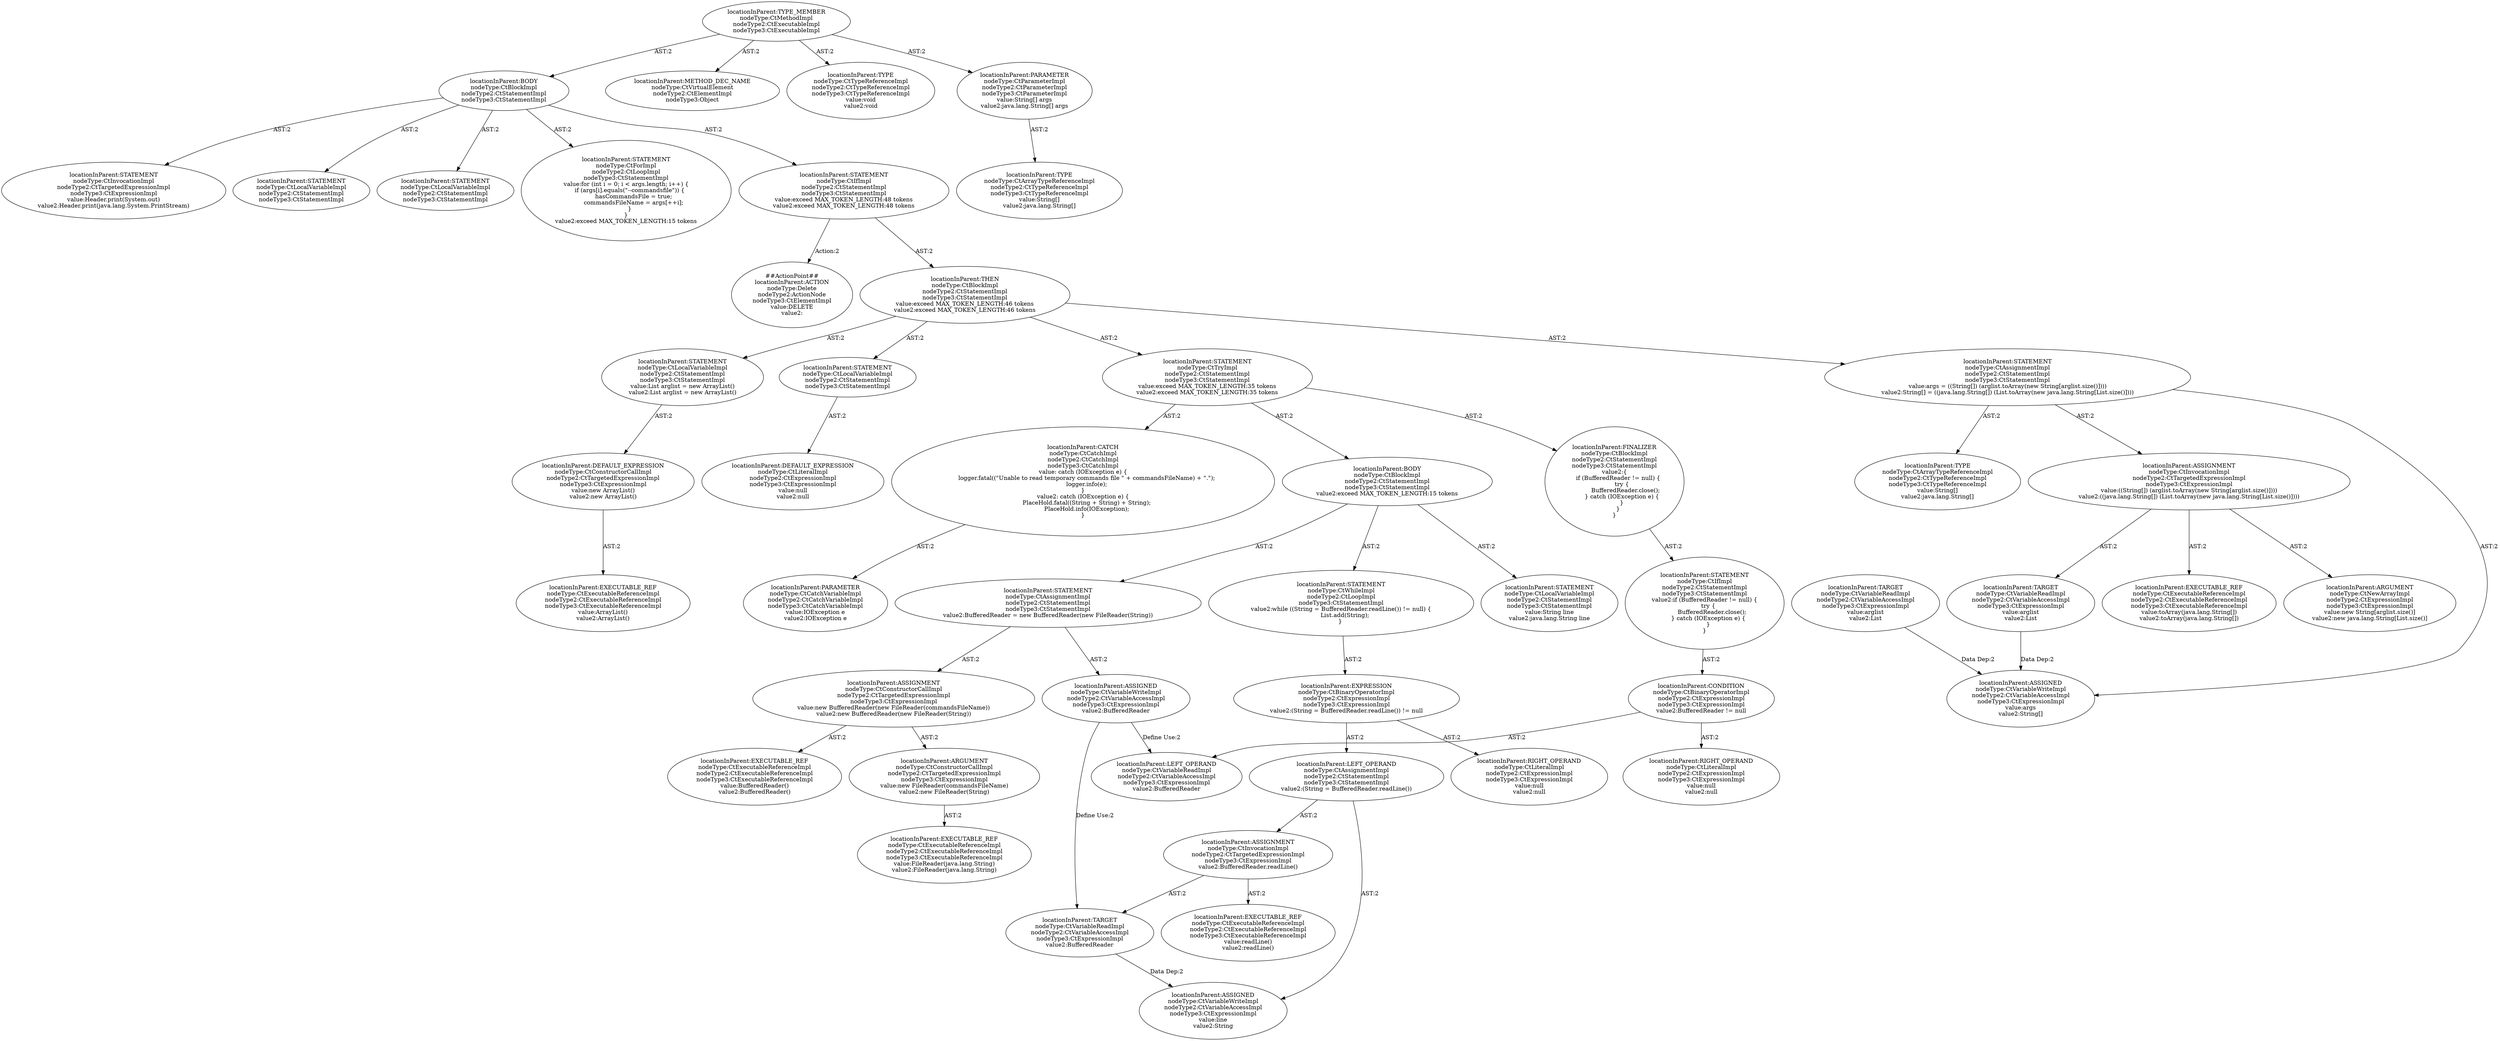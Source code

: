digraph "Pattern" {
0 [label="##ActionPoint##
locationInParent:ACTION
nodeType:Delete
nodeType2:ActionNode
nodeType3:CtElementImpl
value:DELETE
value2:" shape=ellipse]
1 [label="locationInParent:STATEMENT
nodeType:CtIfImpl
nodeType2:CtStatementImpl
nodeType3:CtStatementImpl
value:exceed MAX_TOKEN_LENGTH:48 tokens
value2:exceed MAX_TOKEN_LENGTH:48 tokens" shape=ellipse]
2 [label="locationInParent:BODY
nodeType:CtBlockImpl
nodeType2:CtStatementImpl
nodeType3:CtStatementImpl" shape=ellipse]
3 [label="locationInParent:TYPE_MEMBER
nodeType:CtMethodImpl
nodeType2:CtExecutableImpl
nodeType3:CtExecutableImpl" shape=ellipse]
4 [label="locationInParent:METHOD_DEC_NAME
nodeType:CtVirtualElement
nodeType2:CtElementImpl
nodeType3:Object" shape=ellipse]
5 [label="locationInParent:TYPE
nodeType:CtTypeReferenceImpl
nodeType2:CtTypeReferenceImpl
nodeType3:CtTypeReferenceImpl
value:void
value2:void" shape=ellipse]
6 [label="locationInParent:PARAMETER
nodeType:CtParameterImpl
nodeType2:CtParameterImpl
nodeType3:CtParameterImpl
value:String[] args
value2:java.lang.String[] args" shape=ellipse]
7 [label="locationInParent:TYPE
nodeType:CtArrayTypeReferenceImpl
nodeType2:CtTypeReferenceImpl
nodeType3:CtTypeReferenceImpl
value:String[]
value2:java.lang.String[]" shape=ellipse]
8 [label="locationInParent:STATEMENT
nodeType:CtInvocationImpl
nodeType2:CtTargetedExpressionImpl
nodeType3:CtExpressionImpl
value:Header.print(System.out)
value2:Header.print(java.lang.System.PrintStream)" shape=ellipse]
9 [label="locationInParent:STATEMENT
nodeType:CtLocalVariableImpl
nodeType2:CtStatementImpl
nodeType3:CtStatementImpl" shape=ellipse]
10 [label="locationInParent:STATEMENT
nodeType:CtLocalVariableImpl
nodeType2:CtStatementImpl
nodeType3:CtStatementImpl" shape=ellipse]
11 [label="locationInParent:STATEMENT
nodeType:CtForImpl
nodeType2:CtLoopImpl
nodeType3:CtStatementImpl
value:for (int i = 0; i < args.length; i++) \{
    if (args[i].equals(\"--commandsfile\")) \{
        hasCommandsFile = true;
        commandsFileName = args[++i];
    \}
\}
value2:exceed MAX_TOKEN_LENGTH:15 tokens" shape=ellipse]
12 [label="locationInParent:THEN
nodeType:CtBlockImpl
nodeType2:CtStatementImpl
nodeType3:CtStatementImpl
value:exceed MAX_TOKEN_LENGTH:46 tokens
value2:exceed MAX_TOKEN_LENGTH:46 tokens" shape=ellipse]
13 [label="locationInParent:STATEMENT
nodeType:CtLocalVariableImpl
nodeType2:CtStatementImpl
nodeType3:CtStatementImpl
value:List arglist = new ArrayList()
value2:List arglist = new ArrayList()" shape=ellipse]
14 [label="locationInParent:DEFAULT_EXPRESSION
nodeType:CtConstructorCallImpl
nodeType2:CtTargetedExpressionImpl
nodeType3:CtExpressionImpl
value:new ArrayList()
value2:new ArrayList()" shape=ellipse]
15 [label="locationInParent:EXECUTABLE_REF
nodeType:CtExecutableReferenceImpl
nodeType2:CtExecutableReferenceImpl
nodeType3:CtExecutableReferenceImpl
value:ArrayList()
value2:ArrayList()" shape=ellipse]
16 [label="locationInParent:STATEMENT
nodeType:CtLocalVariableImpl
nodeType2:CtStatementImpl
nodeType3:CtStatementImpl" shape=ellipse]
17 [label="locationInParent:DEFAULT_EXPRESSION
nodeType:CtLiteralImpl
nodeType2:CtExpressionImpl
nodeType3:CtExpressionImpl
value:null
value2:null" shape=ellipse]
18 [label="locationInParent:STATEMENT
nodeType:CtTryImpl
nodeType2:CtStatementImpl
nodeType3:CtStatementImpl
value:exceed MAX_TOKEN_LENGTH:35 tokens
value2:exceed MAX_TOKEN_LENGTH:35 tokens" shape=ellipse]
19 [label="locationInParent:BODY
nodeType:CtBlockImpl
nodeType2:CtStatementImpl
nodeType3:CtStatementImpl
value2:exceed MAX_TOKEN_LENGTH:15 tokens" shape=ellipse]
20 [label="locationInParent:STATEMENT
nodeType:CtAssignmentImpl
nodeType2:CtStatementImpl
nodeType3:CtStatementImpl
value2:BufferedReader = new BufferedReader(new FileReader(String))" shape=ellipse]
21 [label="locationInParent:ASSIGNED
nodeType:CtVariableWriteImpl
nodeType2:CtVariableAccessImpl
nodeType3:CtExpressionImpl
value2:BufferedReader" shape=ellipse]
22 [label="locationInParent:ASSIGNMENT
nodeType:CtConstructorCallImpl
nodeType2:CtTargetedExpressionImpl
nodeType3:CtExpressionImpl
value:new BufferedReader(new FileReader(commandsFileName))
value2:new BufferedReader(new FileReader(String))" shape=ellipse]
23 [label="locationInParent:EXECUTABLE_REF
nodeType:CtExecutableReferenceImpl
nodeType2:CtExecutableReferenceImpl
nodeType3:CtExecutableReferenceImpl
value:BufferedReader()
value2:BufferedReader()" shape=ellipse]
24 [label="locationInParent:ARGUMENT
nodeType:CtConstructorCallImpl
nodeType2:CtTargetedExpressionImpl
nodeType3:CtExpressionImpl
value:new FileReader(commandsFileName)
value2:new FileReader(String)" shape=ellipse]
25 [label="locationInParent:EXECUTABLE_REF
nodeType:CtExecutableReferenceImpl
nodeType2:CtExecutableReferenceImpl
nodeType3:CtExecutableReferenceImpl
value:FileReader(java.lang.String)
value2:FileReader(java.lang.String)" shape=ellipse]
26 [label="locationInParent:STATEMENT
nodeType:CtLocalVariableImpl
nodeType2:CtStatementImpl
nodeType3:CtStatementImpl
value:String line
value2:java.lang.String line" shape=ellipse]
27 [label="locationInParent:STATEMENT
nodeType:CtWhileImpl
nodeType2:CtLoopImpl
nodeType3:CtStatementImpl
value2:while ((String = BufferedReader.readLine()) != null) \{
    List.add(String);
\} " shape=ellipse]
28 [label="locationInParent:EXPRESSION
nodeType:CtBinaryOperatorImpl
nodeType2:CtExpressionImpl
nodeType3:CtExpressionImpl
value2:(String = BufferedReader.readLine()) != null" shape=ellipse]
29 [label="locationInParent:LEFT_OPERAND
nodeType:CtAssignmentImpl
nodeType2:CtStatementImpl
nodeType3:CtStatementImpl
value2:(String = BufferedReader.readLine())" shape=ellipse]
30 [label="locationInParent:ASSIGNED
nodeType:CtVariableWriteImpl
nodeType2:CtVariableAccessImpl
nodeType3:CtExpressionImpl
value:line
value2:String" shape=ellipse]
31 [label="locationInParent:ASSIGNMENT
nodeType:CtInvocationImpl
nodeType2:CtTargetedExpressionImpl
nodeType3:CtExpressionImpl
value2:BufferedReader.readLine()" shape=ellipse]
32 [label="locationInParent:EXECUTABLE_REF
nodeType:CtExecutableReferenceImpl
nodeType2:CtExecutableReferenceImpl
nodeType3:CtExecutableReferenceImpl
value:readLine()
value2:readLine()" shape=ellipse]
33 [label="locationInParent:TARGET
nodeType:CtVariableReadImpl
nodeType2:CtVariableAccessImpl
nodeType3:CtExpressionImpl
value2:BufferedReader" shape=ellipse]
34 [label="locationInParent:RIGHT_OPERAND
nodeType:CtLiteralImpl
nodeType2:CtExpressionImpl
nodeType3:CtExpressionImpl
value:null
value2:null" shape=ellipse]
35 [label="locationInParent:CATCH
nodeType:CtCatchImpl
nodeType2:CtCatchImpl
nodeType3:CtCatchImpl
value: catch (IOException e) \{
    logger.fatal((\"Unable to read temporary commands file \" + commandsFileName) + \".\");
    logger.info(e);
\}
value2: catch (IOException e) \{
    PlaceHold.fatal((String + String) + String);
    PlaceHold.info(IOException);
\}" shape=ellipse]
36 [label="locationInParent:PARAMETER
nodeType:CtCatchVariableImpl
nodeType2:CtCatchVariableImpl
nodeType3:CtCatchVariableImpl
value:IOException e
value2:IOException e" shape=ellipse]
37 [label="locationInParent:FINALIZER
nodeType:CtBlockImpl
nodeType2:CtStatementImpl
nodeType3:CtStatementImpl
value2:\{
    if (BufferedReader != null) \{
        try \{
            BufferedReader.close();
        \} catch (IOException e) \{
        \}
    \}
\}" shape=ellipse]
38 [label="locationInParent:STATEMENT
nodeType:CtIfImpl
nodeType2:CtStatementImpl
nodeType3:CtStatementImpl
value2:if (BufferedReader != null) \{
    try \{
        BufferedReader.close();
    \} catch (IOException e) \{
    \}
\}" shape=ellipse]
39 [label="locationInParent:CONDITION
nodeType:CtBinaryOperatorImpl
nodeType2:CtExpressionImpl
nodeType3:CtExpressionImpl
value2:BufferedReader != null" shape=ellipse]
40 [label="locationInParent:LEFT_OPERAND
nodeType:CtVariableReadImpl
nodeType2:CtVariableAccessImpl
nodeType3:CtExpressionImpl
value2:BufferedReader" shape=ellipse]
41 [label="locationInParent:RIGHT_OPERAND
nodeType:CtLiteralImpl
nodeType2:CtExpressionImpl
nodeType3:CtExpressionImpl
value:null
value2:null" shape=ellipse]
42 [label="locationInParent:STATEMENT
nodeType:CtAssignmentImpl
nodeType2:CtStatementImpl
nodeType3:CtStatementImpl
value:args = ((String[]) (arglist.toArray(new String[arglist.size()])))
value2:String[] = ((java.lang.String[]) (List.toArray(new java.lang.String[List.size()])))" shape=ellipse]
43 [label="locationInParent:ASSIGNED
nodeType:CtVariableWriteImpl
nodeType2:CtVariableAccessImpl
nodeType3:CtExpressionImpl
value:args
value2:String[]" shape=ellipse]
44 [label="locationInParent:TARGET
nodeType:CtVariableReadImpl
nodeType2:CtVariableAccessImpl
nodeType3:CtExpressionImpl
value:arglist
value2:List" shape=ellipse]
45 [label="locationInParent:ASSIGNMENT
nodeType:CtInvocationImpl
nodeType2:CtTargetedExpressionImpl
nodeType3:CtExpressionImpl
value:((String[]) (arglist.toArray(new String[arglist.size()])))
value2:((java.lang.String[]) (List.toArray(new java.lang.String[List.size()])))" shape=ellipse]
46 [label="locationInParent:EXECUTABLE_REF
nodeType:CtExecutableReferenceImpl
nodeType2:CtExecutableReferenceImpl
nodeType3:CtExecutableReferenceImpl
value:toArray(java.lang.String[])
value2:toArray(java.lang.String[])" shape=ellipse]
47 [label="locationInParent:TARGET
nodeType:CtVariableReadImpl
nodeType2:CtVariableAccessImpl
nodeType3:CtExpressionImpl
value:arglist
value2:List" shape=ellipse]
48 [label="locationInParent:ARGUMENT
nodeType:CtNewArrayImpl
nodeType2:CtExpressionImpl
nodeType3:CtExpressionImpl
value:new String[arglist.size()]
value2:new java.lang.String[List.size()]" shape=ellipse]
49 [label="locationInParent:TYPE
nodeType:CtArrayTypeReferenceImpl
nodeType2:CtTypeReferenceImpl
nodeType3:CtTypeReferenceImpl
value:String[]
value2:java.lang.String[]" shape=ellipse]
1 -> 0 [label="Action:2"];
1 -> 12 [label="AST:2"];
2 -> 1 [label="AST:2"];
2 -> 8 [label="AST:2"];
2 -> 9 [label="AST:2"];
2 -> 10 [label="AST:2"];
2 -> 11 [label="AST:2"];
3 -> 2 [label="AST:2"];
3 -> 4 [label="AST:2"];
3 -> 5 [label="AST:2"];
3 -> 6 [label="AST:2"];
6 -> 7 [label="AST:2"];
12 -> 13 [label="AST:2"];
12 -> 16 [label="AST:2"];
12 -> 18 [label="AST:2"];
12 -> 42 [label="AST:2"];
13 -> 14 [label="AST:2"];
14 -> 15 [label="AST:2"];
16 -> 17 [label="AST:2"];
18 -> 19 [label="AST:2"];
18 -> 35 [label="AST:2"];
18 -> 37 [label="AST:2"];
19 -> 20 [label="AST:2"];
19 -> 26 [label="AST:2"];
19 -> 27 [label="AST:2"];
20 -> 21 [label="AST:2"];
20 -> 22 [label="AST:2"];
21 -> 33 [label="Define Use:2"];
21 -> 40 [label="Define Use:2"];
22 -> 23 [label="AST:2"];
22 -> 24 [label="AST:2"];
24 -> 25 [label="AST:2"];
27 -> 28 [label="AST:2"];
28 -> 29 [label="AST:2"];
28 -> 34 [label="AST:2"];
29 -> 30 [label="AST:2"];
29 -> 31 [label="AST:2"];
31 -> 33 [label="AST:2"];
31 -> 32 [label="AST:2"];
33 -> 30 [label="Data Dep:2"];
35 -> 36 [label="AST:2"];
37 -> 38 [label="AST:2"];
38 -> 39 [label="AST:2"];
39 -> 40 [label="AST:2"];
39 -> 41 [label="AST:2"];
42 -> 49 [label="AST:2"];
42 -> 43 [label="AST:2"];
42 -> 45 [label="AST:2"];
44 -> 43 [label="Data Dep:2"];
45 -> 47 [label="AST:2"];
45 -> 46 [label="AST:2"];
45 -> 48 [label="AST:2"];
47 -> 43 [label="Data Dep:2"];
}